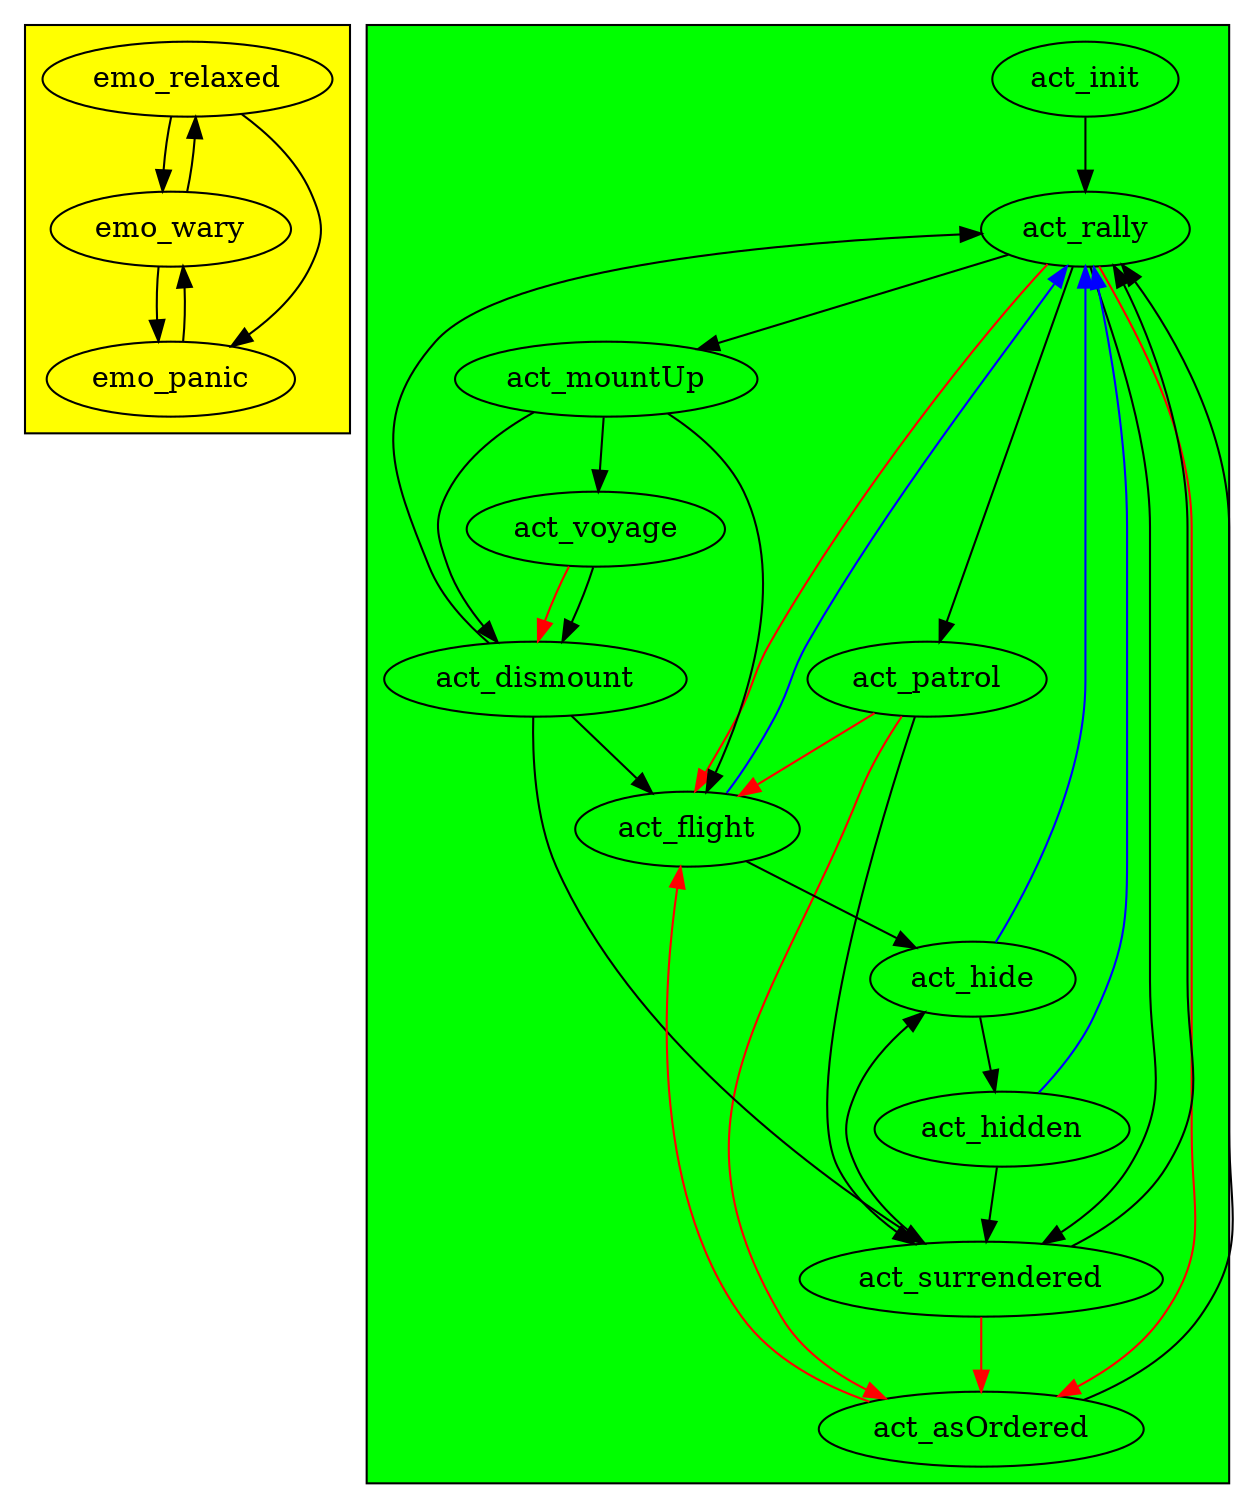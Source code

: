 digraph civs {
    compound=true;

    subgraph cluster_emotions {
        clusterrank="local";
        bgcolor="yellow";
        emo_relaxed -> emo_wary;
        {emo_wary, emo_relaxed} -> emo_panic;
        emo_panic -> emo_wary -> emo_relaxed;
    }

    subgraph cluster_activities {
        bgcolor="green";
        act_rally -> act_patrol;
        act_rally -> act_mountUp;
        act_mountUp -> act_voyage;
        act_mountUp -> act_dismount;

        act_flight -> act_hide;
        act_hide -> act_hidden;

        {act_hidden, act_rally, act_patrol, act_dismount} -> act_surrendered;
        {act_rally, act_patrol, act_asOrdered} -> act_flight [color=red];

        act_voyage -> act_dismount [color=red]; # panic event
        act_voyage -> act_dismount;

        act_dismount -> act_flight;
        act_mountUp -> act_flight;

        {act_flight, act_hide, act_hidden} -> act_rally [color=blue] #de-panic event

        {act_init, act_dismount, act_surrendered} -> act_rally;

        act_surrendered -> act_hide;

        {act_rally, act_patrol, act_surrendered} -> act_asOrdered [color=red];

        act_asOrdered -> act_rally
    }
}
<
